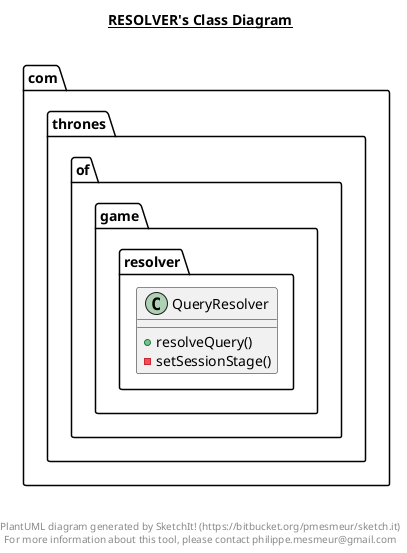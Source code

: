 @startuml

title __RESOLVER's Class Diagram__\n

  package com.thrones.of.game {
    package com.thrones.of.game.resolver {
      class QueryResolver {
          + resolveQuery()
          - setSessionStage()
      }
    }
  }
  



right footer


PlantUML diagram generated by SketchIt! (https://bitbucket.org/pmesmeur/sketch.it)
For more information about this tool, please contact philippe.mesmeur@gmail.com
endfooter

@enduml
